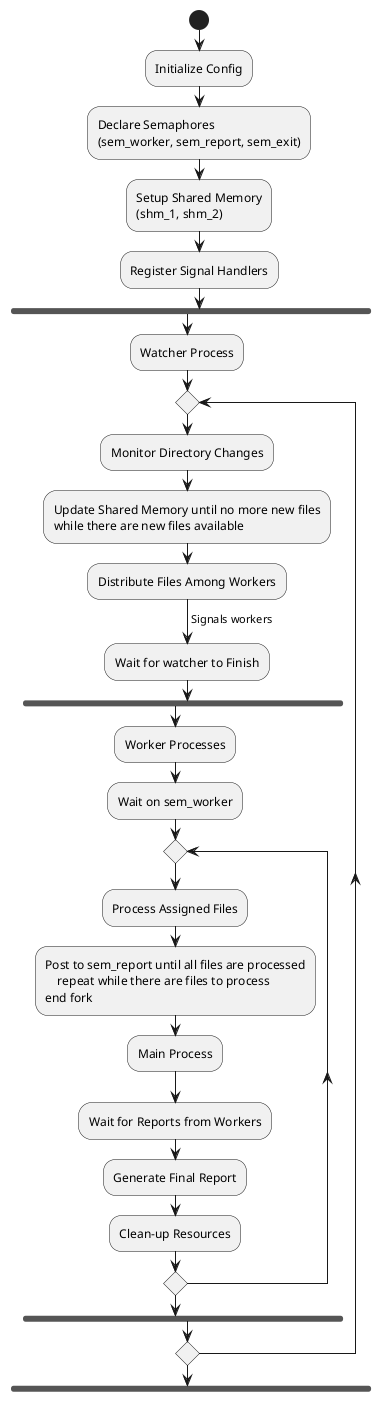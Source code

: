 @startuml

start
:Initialize Config;
:Declare Semaphores\n(sem_worker, sem_report, sem_exit);
:Setup Shared Memory\n(shm_1, shm_2);
:Register Signal Handlers;

fork;
    :Watcher Process;
    repeat
        :Monitor Directory Changes;
        :Update Shared Memory until no more new files
    while there are new files available;
    :Distribute Files Among Workers;
    ->Signals workers;
    :Wait for watcher to Finish;
    fork;
        :Worker Processes;
        :Wait on sem_worker;
        repeat
            :Process Assigned Files;
            :Post to sem_report until all files are processed
        repeat while there are files to process
    end fork;

:Main Process;
:Wait for Reports from Workers;
:Generate Final Report;
:Clean-up Resources;

@enduml
